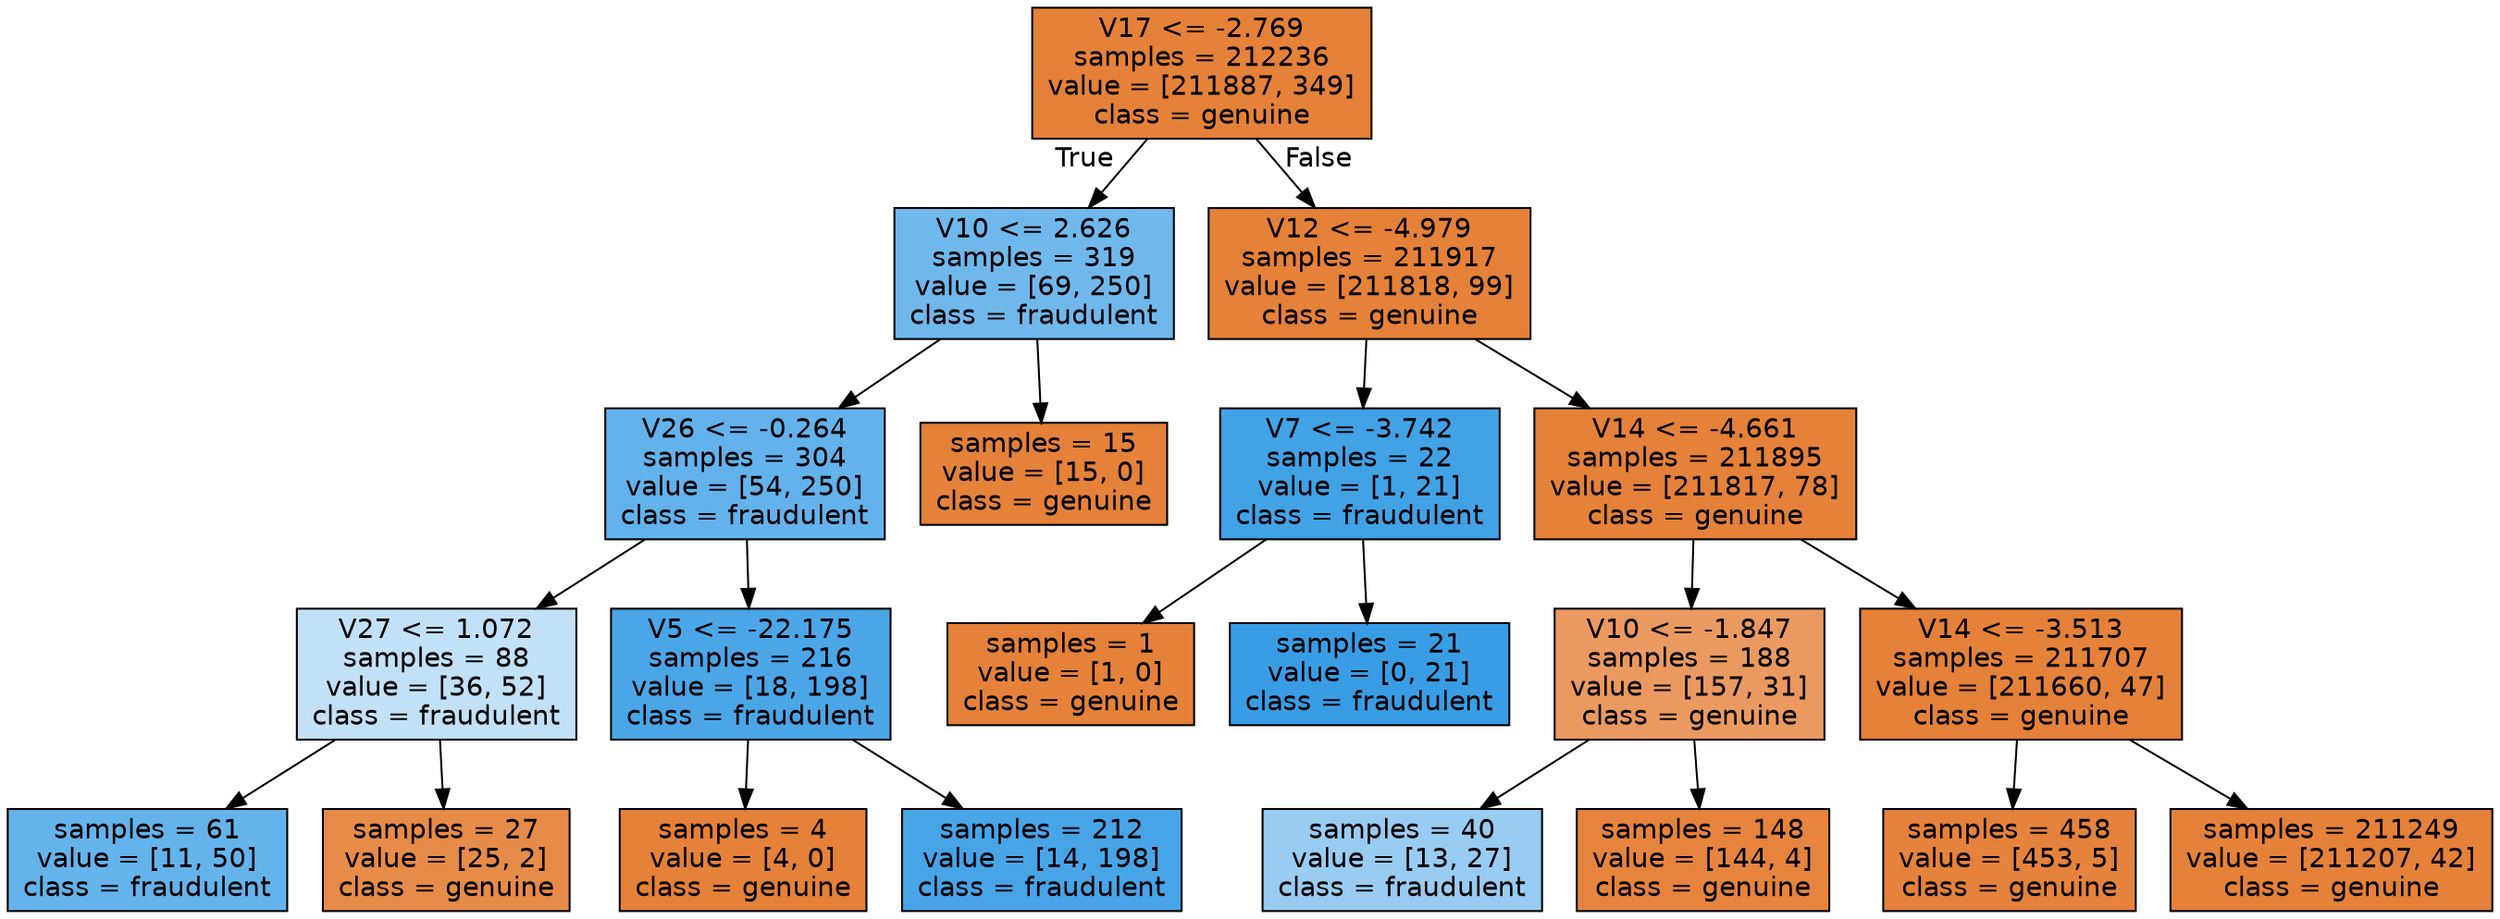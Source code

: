 digraph Tree {
node [shape=box, style="filled", color="black", fontname="helvetica"] ;
edge [fontname="helvetica"] ;
0 [label="V17 <= -2.769\nsamples = 212236\nvalue = [211887, 349]\nclass = genuine", fillcolor="#e58139"] ;
1 [label="V10 <= 2.626\nsamples = 319\nvalue = [69, 250]\nclass = fraudulent", fillcolor="#70b8ec"] ;
0 -> 1 [labeldistance=2.5, labelangle=45, headlabel="True"] ;
2 [label="V26 <= -0.264\nsamples = 304\nvalue = [54, 250]\nclass = fraudulent", fillcolor="#64b2eb"] ;
1 -> 2 ;
3 [label="V27 <= 1.072\nsamples = 88\nvalue = [36, 52]\nclass = fraudulent", fillcolor="#c2e1f7"] ;
2 -> 3 ;
4 [label="samples = 61\nvalue = [11, 50]\nclass = fraudulent", fillcolor="#65b3eb"] ;
3 -> 4 ;
5 [label="samples = 27\nvalue = [25, 2]\nclass = genuine", fillcolor="#e78b49"] ;
3 -> 5 ;
6 [label="V5 <= -22.175\nsamples = 216\nvalue = [18, 198]\nclass = fraudulent", fillcolor="#4ba6e7"] ;
2 -> 6 ;
7 [label="samples = 4\nvalue = [4, 0]\nclass = genuine", fillcolor="#e58139"] ;
6 -> 7 ;
8 [label="samples = 212\nvalue = [14, 198]\nclass = fraudulent", fillcolor="#47a4e7"] ;
6 -> 8 ;
9 [label="samples = 15\nvalue = [15, 0]\nclass = genuine", fillcolor="#e58139"] ;
1 -> 9 ;
10 [label="V12 <= -4.979\nsamples = 211917\nvalue = [211818, 99]\nclass = genuine", fillcolor="#e58139"] ;
0 -> 10 [labeldistance=2.5, labelangle=-45, headlabel="False"] ;
11 [label="V7 <= -3.742\nsamples = 22\nvalue = [1, 21]\nclass = fraudulent", fillcolor="#42a2e6"] ;
10 -> 11 ;
12 [label="samples = 1\nvalue = [1, 0]\nclass = genuine", fillcolor="#e58139"] ;
11 -> 12 ;
13 [label="samples = 21\nvalue = [0, 21]\nclass = fraudulent", fillcolor="#399de5"] ;
11 -> 13 ;
14 [label="V14 <= -4.661\nsamples = 211895\nvalue = [211817, 78]\nclass = genuine", fillcolor="#e58139"] ;
10 -> 14 ;
15 [label="V10 <= -1.847\nsamples = 188\nvalue = [157, 31]\nclass = genuine", fillcolor="#ea9a60"] ;
14 -> 15 ;
16 [label="samples = 40\nvalue = [13, 27]\nclass = fraudulent", fillcolor="#98ccf2"] ;
15 -> 16 ;
17 [label="samples = 148\nvalue = [144, 4]\nclass = genuine", fillcolor="#e6843e"] ;
15 -> 17 ;
18 [label="V14 <= -3.513\nsamples = 211707\nvalue = [211660, 47]\nclass = genuine", fillcolor="#e58139"] ;
14 -> 18 ;
19 [label="samples = 458\nvalue = [453, 5]\nclass = genuine", fillcolor="#e5823b"] ;
18 -> 19 ;
20 [label="samples = 211249\nvalue = [211207, 42]\nclass = genuine", fillcolor="#e58139"] ;
18 -> 20 ;
}
